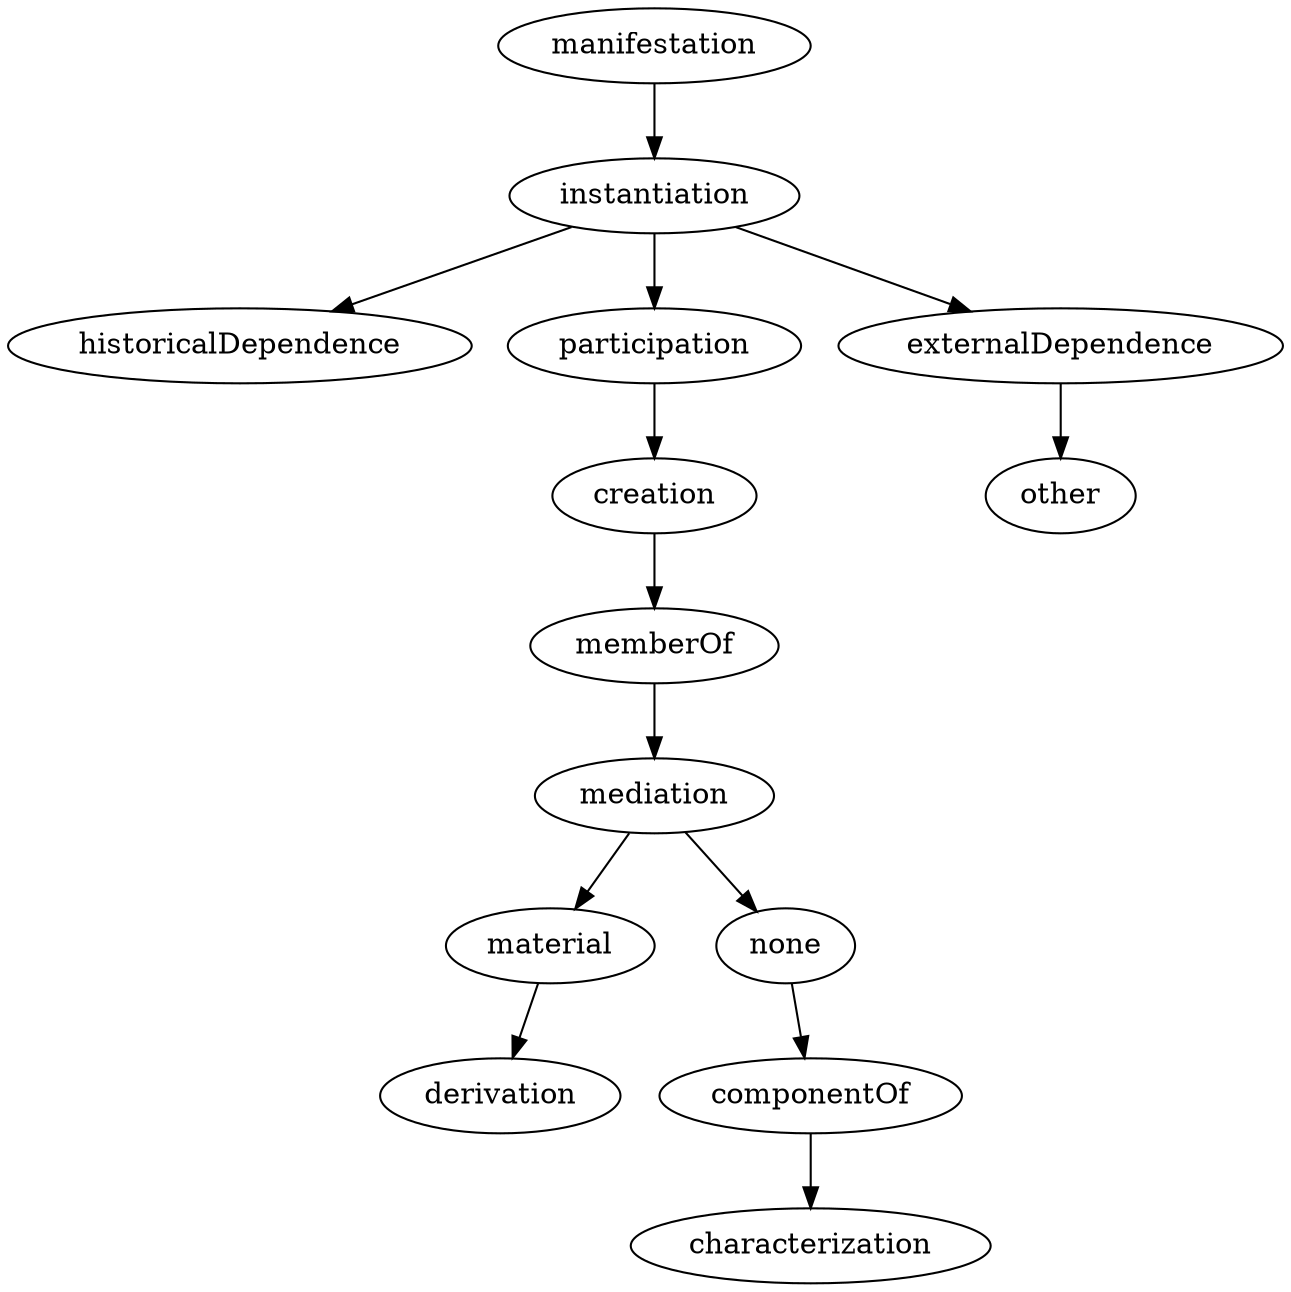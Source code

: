 strict digraph  {
manifestation;
instantiation;
historicalDependence;
participation;
externalDependence;
creation;
memberOf;
mediation;
material;
none;
derivation;
componentOf;
characterization;
other;
manifestation -> instantiation;
instantiation -> historicalDependence;
instantiation -> participation;
instantiation -> externalDependence;
participation -> creation;
externalDependence -> other;
creation -> memberOf;
memberOf -> mediation;
mediation -> material;
mediation -> none;
material -> derivation;
none -> componentOf;
componentOf -> characterization;
}
